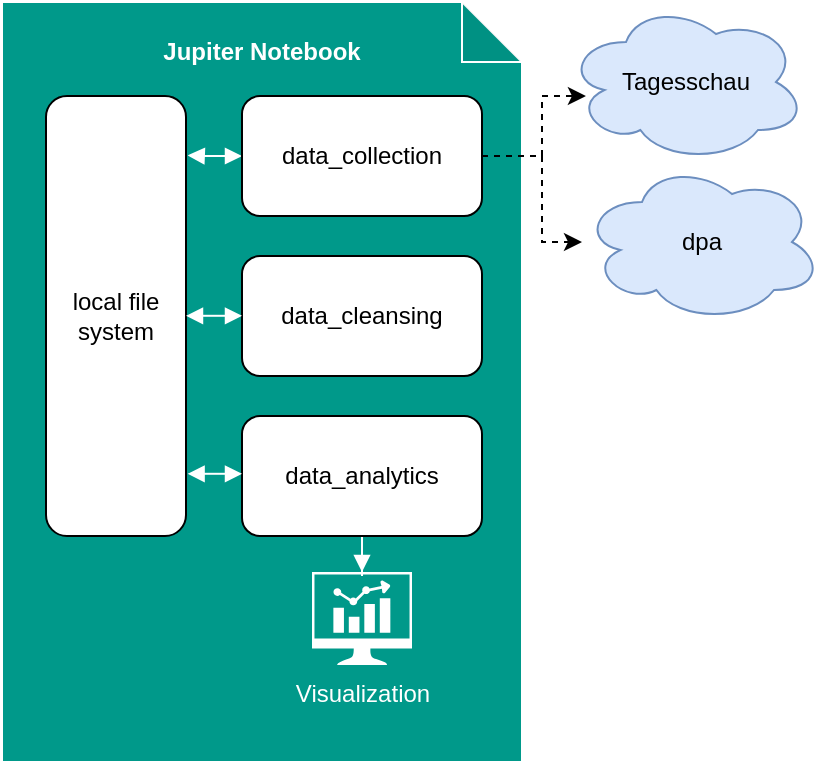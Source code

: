 <mxfile version="23.1.2" type="github">
  <diagram name="Seite-1" id="6xaDlkBND-Z9a0DsL5Lj">
    <mxGraphModel dx="830" dy="442" grid="1" gridSize="10" guides="1" tooltips="1" connect="1" arrows="1" fold="1" page="1" pageScale="1" pageWidth="827" pageHeight="1169" math="0" shadow="0">
      <root>
        <mxCell id="0" />
        <mxCell id="1" parent="0" />
        <mxCell id="KtGIijuRkzR_cSvOx2hp-1" value="&lt;p style=&quot;line-height: 110%;&quot;&gt;Jupiter Notebook&lt;/p&gt;" style="shape=note;whiteSpace=wrap;html=1;backgroundOutline=1;darkOpacity=0.05;fillColor=#00998A;strokeColor=#FFFFFF;verticalAlign=top;fontStyle=1;fontColor=#FFFFFF;" vertex="1" parent="1">
          <mxGeometry x="170" y="203" width="260" height="380" as="geometry" />
        </mxCell>
        <mxCell id="KtGIijuRkzR_cSvOx2hp-6" style="edgeStyle=orthogonalEdgeStyle;rounded=0;orthogonalLoop=1;jettySize=auto;html=1;entryX=1.012;entryY=0.135;entryDx=0;entryDy=0;entryPerimeter=0;strokeColor=#FFFFFF;endArrow=block;endFill=1;startArrow=block;startFill=1;" edge="1" parent="1" source="KtGIijuRkzR_cSvOx2hp-2" target="KtGIijuRkzR_cSvOx2hp-5">
          <mxGeometry relative="1" as="geometry" />
        </mxCell>
        <mxCell id="KtGIijuRkzR_cSvOx2hp-17" style="edgeStyle=orthogonalEdgeStyle;rounded=0;orthogonalLoop=1;jettySize=auto;html=1;dashed=1;" edge="1" parent="1" source="KtGIijuRkzR_cSvOx2hp-2" target="KtGIijuRkzR_cSvOx2hp-15">
          <mxGeometry relative="1" as="geometry">
            <Array as="points">
              <mxPoint x="440" y="280" />
              <mxPoint x="440" y="323" />
            </Array>
          </mxGeometry>
        </mxCell>
        <mxCell id="KtGIijuRkzR_cSvOx2hp-2" value="data_collection" style="rounded=1;whiteSpace=wrap;html=1;" vertex="1" parent="1">
          <mxGeometry x="290" y="250" width="120" height="60" as="geometry" />
        </mxCell>
        <mxCell id="KtGIijuRkzR_cSvOx2hp-3" value="data_cleansing" style="rounded=1;whiteSpace=wrap;html=1;" vertex="1" parent="1">
          <mxGeometry x="290" y="330" width="120" height="60" as="geometry" />
        </mxCell>
        <mxCell id="KtGIijuRkzR_cSvOx2hp-12" value="" style="edgeStyle=orthogonalEdgeStyle;rounded=0;orthogonalLoop=1;jettySize=auto;html=1;strokeColor=#FFFFFF;endArrow=block;endFill=1;startArrow=none;startFill=0;" edge="1" parent="1" source="KtGIijuRkzR_cSvOx2hp-4" target="KtGIijuRkzR_cSvOx2hp-11">
          <mxGeometry relative="1" as="geometry" />
        </mxCell>
        <mxCell id="KtGIijuRkzR_cSvOx2hp-4" value="data_analytics" style="rounded=1;whiteSpace=wrap;html=1;" vertex="1" parent="1">
          <mxGeometry x="290" y="410" width="120" height="60" as="geometry" />
        </mxCell>
        <mxCell id="KtGIijuRkzR_cSvOx2hp-5" value="local file system" style="rounded=1;whiteSpace=wrap;html=1;" vertex="1" parent="1">
          <mxGeometry x="192" y="250" width="70" height="220" as="geometry" />
        </mxCell>
        <mxCell id="KtGIijuRkzR_cSvOx2hp-7" style="edgeStyle=orthogonalEdgeStyle;rounded=0;orthogonalLoop=1;jettySize=auto;html=1;entryX=1;entryY=0.5;entryDx=0;entryDy=0;endArrow=block;endFill=1;startArrow=block;startFill=1;strokeColor=#FFFFFF;" edge="1" parent="1" target="KtGIijuRkzR_cSvOx2hp-5">
          <mxGeometry relative="1" as="geometry">
            <mxPoint x="290" y="359.89" as="sourcePoint" />
            <mxPoint x="271" y="359.89" as="targetPoint" />
          </mxGeometry>
        </mxCell>
        <mxCell id="KtGIijuRkzR_cSvOx2hp-10" style="edgeStyle=orthogonalEdgeStyle;rounded=0;orthogonalLoop=1;jettySize=auto;html=1;entryX=1.011;entryY=0.86;entryDx=0;entryDy=0;entryPerimeter=0;startArrow=block;startFill=1;strokeColor=#FFFFFF;endArrow=block;endFill=1;" edge="1" parent="1" target="KtGIijuRkzR_cSvOx2hp-5">
          <mxGeometry relative="1" as="geometry">
            <mxPoint x="290" y="438.89" as="sourcePoint" />
            <mxPoint x="271" y="438.89" as="targetPoint" />
          </mxGeometry>
        </mxCell>
        <mxCell id="KtGIijuRkzR_cSvOx2hp-11" value="Visualization" style="sketch=0;pointerEvents=1;shadow=0;dashed=0;html=1;strokeColor=none;fillColor=#ffffff;aspect=fixed;labelPosition=center;verticalLabelPosition=bottom;verticalAlign=top;align=center;outlineConnect=0;shape=mxgraph.vvd.nsx_dashboard;fontColor=#FFFFFF;" vertex="1" parent="1">
          <mxGeometry x="325" y="488" width="50" height="46.5" as="geometry" />
        </mxCell>
        <mxCell id="KtGIijuRkzR_cSvOx2hp-14" value="Tagesschau" style="ellipse;shape=cloud;whiteSpace=wrap;html=1;fillColor=#dae8fc;strokeColor=#6c8ebf;" vertex="1" parent="1">
          <mxGeometry x="452" y="203" width="120" height="80" as="geometry" />
        </mxCell>
        <mxCell id="KtGIijuRkzR_cSvOx2hp-15" value="dpa" style="ellipse;shape=cloud;whiteSpace=wrap;html=1;fillColor=#dae8fc;strokeColor=#6c8ebf;" vertex="1" parent="1">
          <mxGeometry x="460" y="283" width="120" height="80" as="geometry" />
        </mxCell>
        <mxCell id="KtGIijuRkzR_cSvOx2hp-16" style="edgeStyle=orthogonalEdgeStyle;rounded=0;orthogonalLoop=1;jettySize=auto;html=1;entryX=0.083;entryY=0.588;entryDx=0;entryDy=0;entryPerimeter=0;dashed=1;" edge="1" parent="1" source="KtGIijuRkzR_cSvOx2hp-2" target="KtGIijuRkzR_cSvOx2hp-14">
          <mxGeometry relative="1" as="geometry">
            <Array as="points">
              <mxPoint x="440" y="280" />
              <mxPoint x="440" y="250" />
            </Array>
          </mxGeometry>
        </mxCell>
      </root>
    </mxGraphModel>
  </diagram>
</mxfile>
